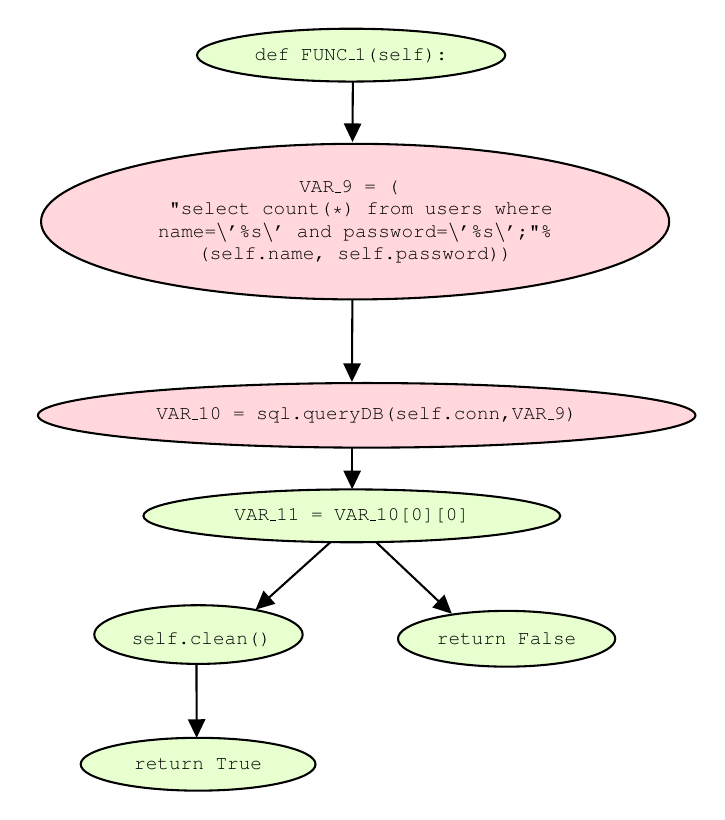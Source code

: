 

\tikzset{every picture/.style={line width=0.75pt}} %set default line width to 0.75pt        

\begin{tikzpicture}[x=0.75pt,y=0.75pt,yscale=-1,xscale=1]
%uncomment if require: \path (0,579); %set diagram left start at 0, and has height of 579

%Straight Lines [id:da40486194850629165] 
\draw    (350.33,84.44) -- (350.18,110.31) ;
\draw [shift={(350.17,113.31)}, rotate = 270.33] [fill={rgb, 255:red, 0; green, 0; blue, 0 }  ][line width=0.08]  [draw opacity=0] (8.93,-4.29) -- (0,0) -- (8.93,4.29) -- cycle    ;
%Straight Lines [id:da3558101395642197] 
\draw    (350.11,189.33) -- (349.91,225.89) ;
\draw [shift={(349.89,228.89)}, rotate = 270.32] [fill={rgb, 255:red, 0; green, 0; blue, 0 }  ][line width=0.08]  [draw opacity=0] (8.93,-4.29) -- (0,0) -- (8.93,4.29) -- cycle    ;
%Straight Lines [id:da1153108036201882] 
\draw    (350,257.83) -- (350,277.58) ;
\draw [shift={(350,280.58)}, rotate = 270] [fill={rgb, 255:red, 0; green, 0; blue, 0 }  ][line width=0.08]  [draw opacity=0] (8.93,-4.29) -- (0,0) -- (8.93,4.29) -- cycle    ;
%Straight Lines [id:da9689031534825849] 
\draw    (339.44,306.22) -- (305.73,336.58) ;
\draw [shift={(303.5,338.58)}, rotate = 318] [fill={rgb, 255:red, 0; green, 0; blue, 0 }  ][line width=0.08]  [draw opacity=0] (8.93,-4.29) -- (0,0) -- (8.93,4.29) -- cycle    ;
%Straight Lines [id:da36506589920381805] 
\draw    (361.67,306.22) -- (395.82,338.52) ;
\draw [shift={(398,340.58)}, rotate = 223.4] [fill={rgb, 255:red, 0; green, 0; blue, 0 }  ][line width=0.08]  [draw opacity=0] (8.93,-4.29) -- (0,0) -- (8.93,4.29) -- cycle    ;
%Straight Lines [id:da5712758559994653] 
\draw    (275,364.22) -- (275.05,397.36) ;
\draw [shift={(275.06,400.36)}, rotate = 269.91] [fill={rgb, 255:red, 0; green, 0; blue, 0 }  ][line width=0.08]  [draw opacity=0] (8.93,-4.29) -- (0,0) -- (8.93,4.29) -- cycle    ;

% Text Node
\draw  [fill={rgb, 255:red, 232; green, 255; blue, 207 }  ,fill opacity=1 ]  (349.5, 71.46) circle [x radius= 74.25, y radius= 12.73]   ;
\draw (349.5,71.46) node  [font=\scriptsize] [align=left] {\begin{minipage}[lt]{71.4pt}\setlength\topsep{0pt}
\begin{center}
{\fontfamily{pcr}\selectfont def FUNC\_1(self):}
\end{center}

\end{minipage}};
% Text Node
\draw  [fill={rgb, 255:red, 255; green, 215; blue, 220 }  ,fill opacity=1 ]  (351.42, 151.67) circle [x radius= 151.32, y radius= 37.48]   ;
\draw (351.42,151.67) node  [font=\scriptsize] [align=left] {\begin{minipage}[lt]{145.41pt}\setlength\topsep{0pt}
\begin{center}
{\fontfamily{pcr}\selectfont VAR\_9 = ( \ \ }\\{\fontfamily{pcr}\selectfont  \ "select count(*) from users where 		name=\textbackslash '\%s\textbackslash ' and password=\textbackslash '\%s\textbackslash ';"\% (self.name, self.password))}
\end{center}

\end{minipage}};
% Text Node
\draw  [fill={rgb, 255:red, 255; green, 215; blue, 220 }  ,fill opacity=1 ]  (357, 245) circle [x radius= 158.39, y radius= 15.56]   ;
\draw (357,245) node  [font=\scriptsize] [align=left] {\begin{minipage}[lt]{152.32pt}\setlength\topsep{0pt}
\begin{center}
{\fontfamily{pcr}\selectfont VAR\_10 = sql.queryDB(self.conn,VAR\_9)}
\end{center}

\end{minipage}};
% Text Node
\draw  [fill={rgb, 255:red, 232; green, 255; blue, 207 }  ,fill opacity=1 ]  (275.95, 350.62) circle [x radius= 50.2, y radius= 14.14]   ;
\draw (275.95,350.62) node  [font=\scriptsize] [align=left] {\begin{minipage}[lt]{48.21pt}\setlength\topsep{0pt}
\begin{center}
{\fontfamily{pcr}\selectfont  self.clean()}
\end{center}

\end{minipage}};
% Text Node
\draw  [fill={rgb, 255:red, 232; green, 255; blue, 207 }  ,fill opacity=1 ]  (424.42, 352.65) circle [x radius= 52.33, y radius= 13.44]   ;
\draw (424.42,352.65) node  [font=\scriptsize] [align=left] {\begin{minipage}[lt]{50.58pt}\setlength\topsep{0pt}
\begin{center}
{\fontfamily{pcr}\selectfont return False}
\end{center}

\end{minipage}};
% Text Node
\draw  [fill={rgb, 255:red, 232; green, 255; blue, 207 }  ,fill opacity=1 ]  (349.83, 293.42) circle [x radius= 100.41, y radius= 12.73]   ;
\draw (349.83,293.42) node  [font=\scriptsize] [align=left] {\begin{minipage}[lt]{96.79pt}\setlength\topsep{0pt}
\begin{center}
{\fontfamily{pcr}\selectfont VAR\_11 = VAR\_10[0][0]}
\end{center}

\end{minipage}};
% Text Node
\draw  [fill={rgb, 255:red, 232; green, 255; blue, 207 }  ,fill opacity=1 ]  (275.78, 413.1) circle [x radius= 56.57, y radius= 12.73]   ;
\draw (275.78,413.1) node  [font=\scriptsize] [align=left] {\begin{minipage}[lt]{54.25pt}\setlength\topsep{0pt}
\begin{center}
{\fontfamily{pcr}\selectfont return True}
\end{center}

\end{minipage}};


\end{tikzpicture}